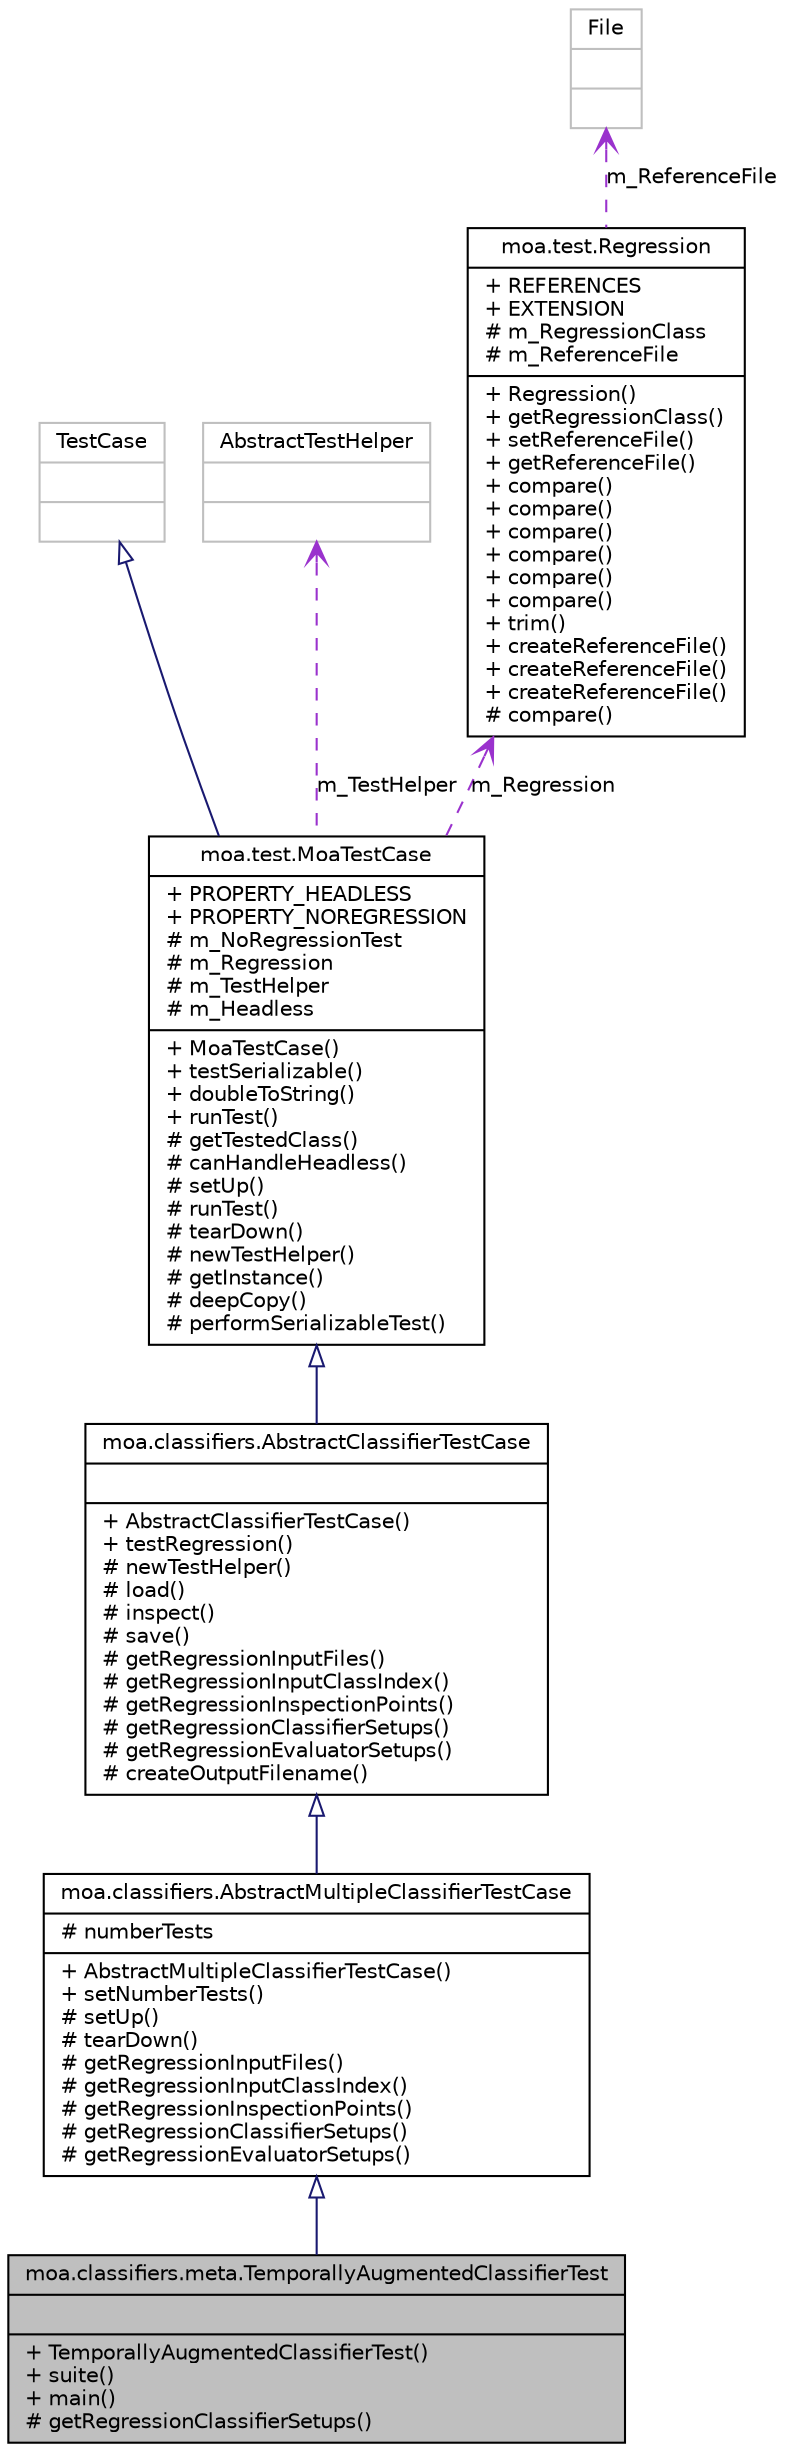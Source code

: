 digraph G
{
  edge [fontname="Helvetica",fontsize="10",labelfontname="Helvetica",labelfontsize="10"];
  node [fontname="Helvetica",fontsize="10",shape=record];
  Node1 [label="{moa.classifiers.meta.TemporallyAugmentedClassifierTest\n||+ TemporallyAugmentedClassifierTest()\l+ suite()\l+ main()\l# getRegressionClassifierSetups()\l}",height=0.2,width=0.4,color="black", fillcolor="grey75", style="filled" fontcolor="black"];
  Node2 -> Node1 [dir=back,color="midnightblue",fontsize="10",style="solid",arrowtail="empty",fontname="Helvetica"];
  Node2 [label="{moa.classifiers.AbstractMultipleClassifierTestCase\n|# numberTests\l|+ AbstractMultipleClassifierTestCase()\l+ setNumberTests()\l# setUp()\l# tearDown()\l# getRegressionInputFiles()\l# getRegressionInputClassIndex()\l# getRegressionInspectionPoints()\l# getRegressionClassifierSetups()\l# getRegressionEvaluatorSetups()\l}",height=0.2,width=0.4,color="black", fillcolor="white", style="filled",URL="$classmoa_1_1classifiers_1_1AbstractMultipleClassifierTestCase.html",tooltip="Ancestor that defines a setting to test a classifier several times with different..."];
  Node3 -> Node2 [dir=back,color="midnightblue",fontsize="10",style="solid",arrowtail="empty",fontname="Helvetica"];
  Node3 [label="{moa.classifiers.AbstractClassifierTestCase\n||+ AbstractClassifierTestCase()\l+ testRegression()\l# newTestHelper()\l# load()\l# inspect()\l# save()\l# getRegressionInputFiles()\l# getRegressionInputClassIndex()\l# getRegressionInspectionPoints()\l# getRegressionClassifierSetups()\l# getRegressionEvaluatorSetups()\l# createOutputFilename()\l}",height=0.2,width=0.4,color="black", fillcolor="white", style="filled",URL="$classmoa_1_1classifiers_1_1AbstractClassifierTestCase.html",tooltip="Ancestor for all classifier test cases."];
  Node4 -> Node3 [dir=back,color="midnightblue",fontsize="10",style="solid",arrowtail="empty",fontname="Helvetica"];
  Node4 [label="{moa.test.MoaTestCase\n|+ PROPERTY_HEADLESS\l+ PROPERTY_NOREGRESSION\l# m_NoRegressionTest\l# m_Regression\l# m_TestHelper\l# m_Headless\l|+ MoaTestCase()\l+ testSerializable()\l+ doubleToString()\l+ runTest()\l# getTestedClass()\l# canHandleHeadless()\l# setUp()\l# runTest()\l# tearDown()\l# newTestHelper()\l# getInstance()\l# deepCopy()\l# performSerializableTest()\l}",height=0.2,width=0.4,color="black", fillcolor="white", style="filled",URL="$classmoa_1_1test_1_1MoaTestCase.html",tooltip="Ancestor for all test cases."];
  Node5 -> Node4 [dir=back,color="midnightblue",fontsize="10",style="solid",arrowtail="empty",fontname="Helvetica"];
  Node5 [label="{TestCase\n||}",height=0.2,width=0.4,color="grey75", fillcolor="white", style="filled"];
  Node6 -> Node4 [dir=back,color="darkorchid3",fontsize="10",style="dashed",label="m_TestHelper",arrowtail="open",fontname="Helvetica"];
  Node6 [label="{AbstractTestHelper\n||}",height=0.2,width=0.4,color="grey75", fillcolor="white", style="filled"];
  Node7 -> Node4 [dir=back,color="darkorchid3",fontsize="10",style="dashed",label="m_Regression",arrowtail="open",fontname="Helvetica"];
  Node7 [label="{moa.test.Regression\n|+ REFERENCES\l+ EXTENSION\l# m_RegressionClass\l# m_ReferenceFile\l|+ Regression()\l+ getRegressionClass()\l+ setReferenceFile()\l+ getReferenceFile()\l+ compare()\l+ compare()\l+ compare()\l+ compare()\l+ compare()\l+ compare()\l+ trim()\l+ createReferenceFile()\l+ createReferenceFile()\l+ createReferenceFile()\l# compare()\l}",height=0.2,width=0.4,color="black", fillcolor="white", style="filled",URL="$classmoa_1_1test_1_1Regression.html",tooltip="Helper class for regression tests."];
  Node8 -> Node7 [dir=back,color="darkorchid3",fontsize="10",style="dashed",label="m_ReferenceFile",arrowtail="open",fontname="Helvetica"];
  Node8 [label="{File\n||}",height=0.2,width=0.4,color="grey75", fillcolor="white", style="filled"];
}

